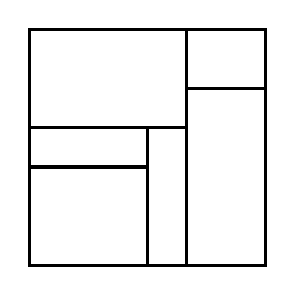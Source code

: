 \begin{tikzpicture}[very thick, scale=.5]
    \draw (0,7/2) rectangle (4,6);
    \draw (0,5/2) rectangle (3,7/2);
    \draw (0,0) rectangle (3,5/2);
    \draw (3,0) rectangle (4,7/2);
    \draw (4,9/2) rectangle (6,6);
    \draw (4,0) rectangle (6,9/2);
\end{tikzpicture}
